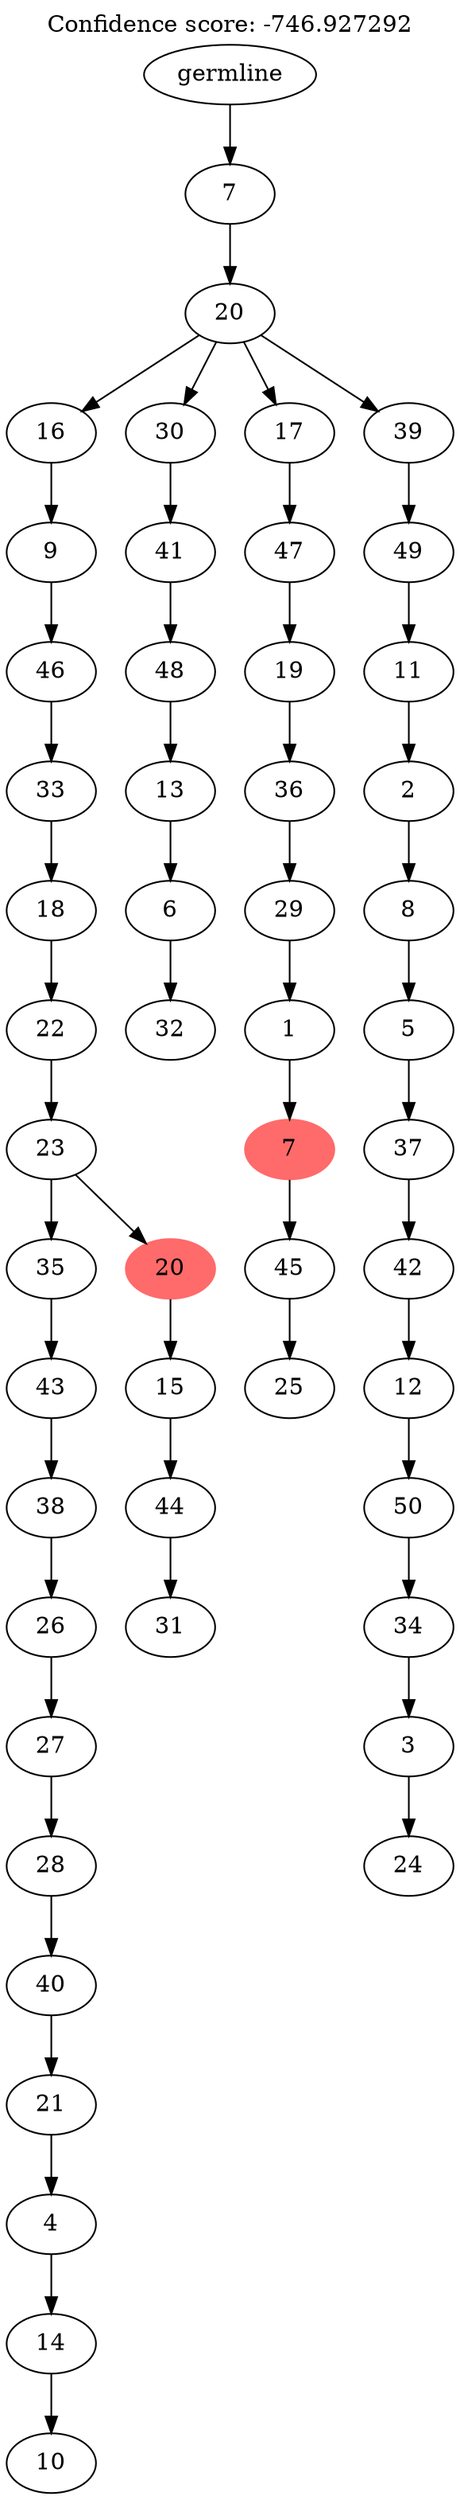 digraph g {
	"51" -> "52";
	"52" [label="10"];
	"50" -> "51";
	"51" [label="14"];
	"49" -> "50";
	"50" [label="4"];
	"48" -> "49";
	"49" [label="21"];
	"47" -> "48";
	"48" [label="40"];
	"46" -> "47";
	"47" [label="28"];
	"45" -> "46";
	"46" [label="27"];
	"44" -> "45";
	"45" [label="26"];
	"43" -> "44";
	"44" [label="38"];
	"42" -> "43";
	"43" [label="43"];
	"40" -> "41";
	"41" [label="31"];
	"39" -> "40";
	"40" [label="44"];
	"38" -> "39";
	"39" [label="15"];
	"37" -> "38";
	"38" [color=indianred1, style=filled, label="20"];
	"37" -> "42";
	"42" [label="35"];
	"36" -> "37";
	"37" [label="23"];
	"35" -> "36";
	"36" [label="22"];
	"34" -> "35";
	"35" [label="18"];
	"33" -> "34";
	"34" [label="33"];
	"32" -> "33";
	"33" [label="46"];
	"31" -> "32";
	"32" [label="9"];
	"29" -> "30";
	"30" [label="32"];
	"28" -> "29";
	"29" [label="6"];
	"27" -> "28";
	"28" [label="13"];
	"26" -> "27";
	"27" [label="48"];
	"25" -> "26";
	"26" [label="41"];
	"23" -> "24";
	"24" [label="25"];
	"22" -> "23";
	"23" [label="45"];
	"21" -> "22";
	"22" [color=indianred1, style=filled, label="7"];
	"20" -> "21";
	"21" [label="1"];
	"19" -> "20";
	"20" [label="29"];
	"18" -> "19";
	"19" [label="36"];
	"17" -> "18";
	"18" [label="19"];
	"16" -> "17";
	"17" [label="47"];
	"14" -> "15";
	"15" [label="24"];
	"13" -> "14";
	"14" [label="3"];
	"12" -> "13";
	"13" [label="34"];
	"11" -> "12";
	"12" [label="50"];
	"10" -> "11";
	"11" [label="12"];
	"9" -> "10";
	"10" [label="42"];
	"8" -> "9";
	"9" [label="37"];
	"7" -> "8";
	"8" [label="5"];
	"6" -> "7";
	"7" [label="8"];
	"5" -> "6";
	"6" [label="2"];
	"4" -> "5";
	"5" [label="11"];
	"3" -> "4";
	"4" [label="49"];
	"2" -> "3";
	"3" [label="39"];
	"2" -> "16";
	"16" [label="17"];
	"2" -> "25";
	"25" [label="30"];
	"2" -> "31";
	"31" [label="16"];
	"1" -> "2";
	"2" [label="20"];
	"0" -> "1";
	"1" [label="7"];
	"0" [label="germline"];
	labelloc="t";
	label="Confidence score: -746.927292";
}
